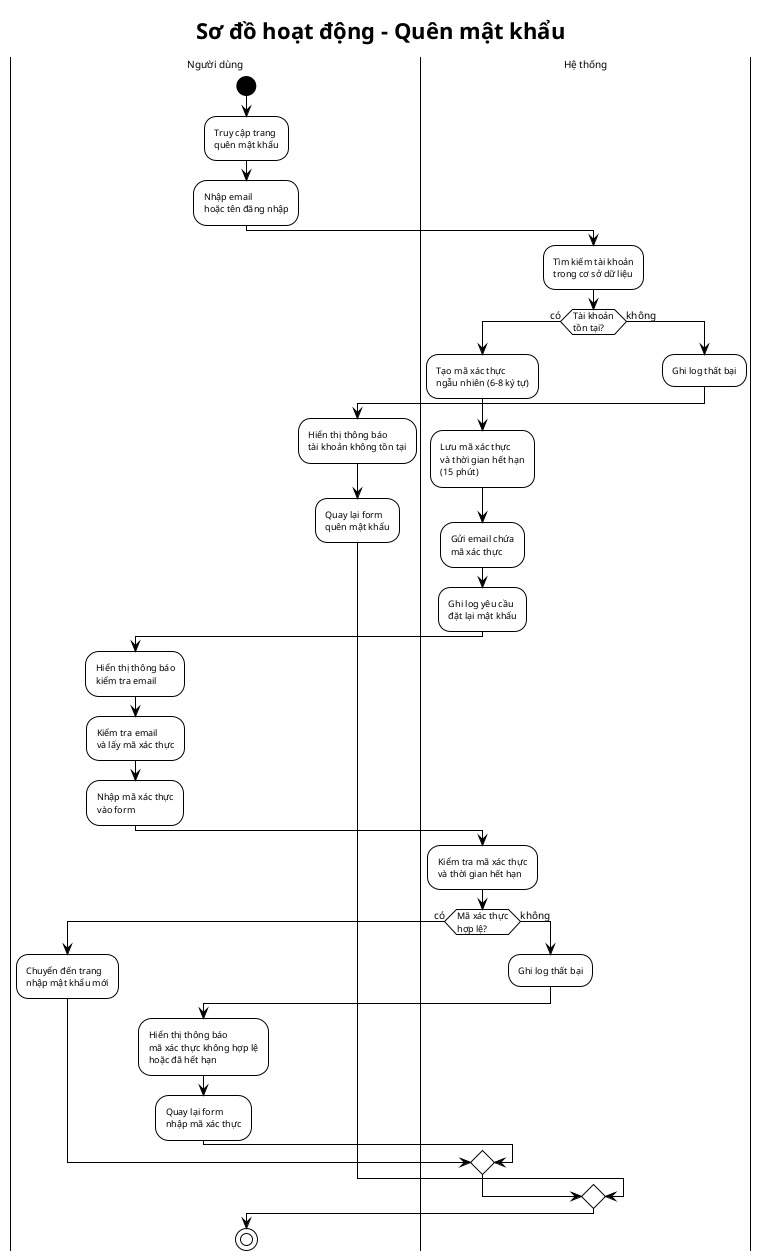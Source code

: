 @startuml "Sơ đồ hoạt động - Quên mật khẩu"
!theme plain
skinparam defaultFontSize 10
skinparam activityFontSize 9
skinparam swimlaneTitleFontSize 10
skinparam maxMessageSize 150
skinparam ranksep 60
skinparam activityStartColor black
skinparam activityEndColor black
skinparam activityEndColorBorder black
skinparam activityBarColor black
skinparam circledCharacterFontColor black

title Sơ đồ hoạt động - Quên mật khẩu

|Người dùng|
start;
:Truy cập trang\nquên mật khẩu;
:Nhập email\nhoặc tên đăng nhập;

|Hệ thống|
:Tìm kiếm tài khoản\ntrong cơ sở dữ liệu;

if (Tài khoản\ntồn tại?) then (có)
  :Tạo mã xác thực\nngẫu nhiên (6-8 ký tự);
  :Lưu mã xác thực\nvà thời gian hết hạn\n(15 phút);
  :Gửi email chứa\nmã xác thực;
  :Ghi log yêu cầu\nđặt lại mật khẩu;
  
  |Người dùng|
  :Hiển thị thông báo\nkiểm tra email;
  :Kiểm tra email\nvà lấy mã xác thực;
  :Nhập mã xác thực\nvào form;
  
  |Hệ thống|
  :Kiểm tra mã xác thực\nvà thời gian hết hạn;
  
  if (Mã xác thực\nhợp lệ?) then (có)
    |Người dùng|
    :Chuyển đến trang\nnhập mật khẩu mới;
    
  else (không)
    |Hệ thống|
    :Ghi log thất bại;
    |Người dùng|
    :Hiển thị thông báo\nmã xác thực không hợp lệ\nhoặc đã hết hạn;
    :Quay lại form\nnhập mã xác thực;
  endif
  
else (không)
  |Hệ thống|
  :Ghi log thất bại;
  |Người dùng|
  :Hiển thị thông báo\ntài khoản không tồn tại;
  :Quay lại form\nquên mật khẩu;
endif

stop

@enduml